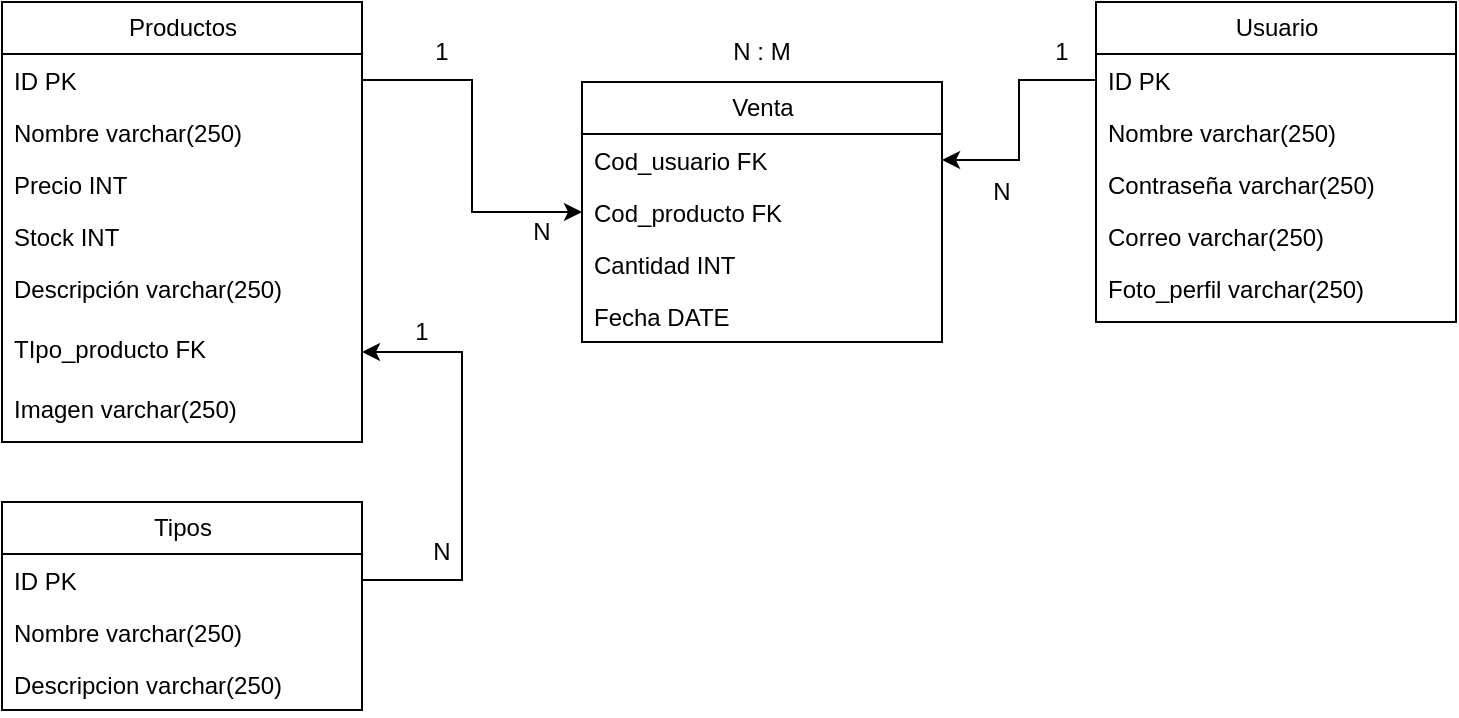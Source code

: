 <mxfile version="26.0.11">
  <diagram name="Página-1" id="gNDLW_Uk3RehQbitiQUv">
    <mxGraphModel dx="934" dy="458" grid="1" gridSize="10" guides="1" tooltips="1" connect="1" arrows="1" fold="1" page="1" pageScale="1" pageWidth="827" pageHeight="1169" math="0" shadow="0">
      <root>
        <mxCell id="0" />
        <mxCell id="1" parent="0" />
        <mxCell id="Cflmr84hoL5j5Frfkjcw-1" value="Productos" style="swimlane;fontStyle=0;childLayout=stackLayout;horizontal=1;startSize=26;fillColor=none;horizontalStack=0;resizeParent=1;resizeParentMax=0;resizeLast=0;collapsible=1;marginBottom=0;html=1;" vertex="1" parent="1">
          <mxGeometry x="100" y="60" width="180" height="220" as="geometry" />
        </mxCell>
        <mxCell id="Cflmr84hoL5j5Frfkjcw-2" value="ID PK" style="text;strokeColor=none;fillColor=none;align=left;verticalAlign=top;spacingLeft=4;spacingRight=4;overflow=hidden;rotatable=0;points=[[0,0.5],[1,0.5]];portConstraint=eastwest;whiteSpace=wrap;html=1;" vertex="1" parent="Cflmr84hoL5j5Frfkjcw-1">
          <mxGeometry y="26" width="180" height="26" as="geometry" />
        </mxCell>
        <mxCell id="Cflmr84hoL5j5Frfkjcw-3" value="Nombre varchar(250)" style="text;strokeColor=none;fillColor=none;align=left;verticalAlign=top;spacingLeft=4;spacingRight=4;overflow=hidden;rotatable=0;points=[[0,0.5],[1,0.5]];portConstraint=eastwest;whiteSpace=wrap;html=1;" vertex="1" parent="Cflmr84hoL5j5Frfkjcw-1">
          <mxGeometry y="52" width="180" height="26" as="geometry" />
        </mxCell>
        <mxCell id="Cflmr84hoL5j5Frfkjcw-6" value="&lt;div&gt;Precio INT&lt;/div&gt;&lt;div&gt;&lt;br&gt;&lt;/div&gt;" style="text;strokeColor=none;fillColor=none;align=left;verticalAlign=top;spacingLeft=4;spacingRight=4;overflow=hidden;rotatable=0;points=[[0,0.5],[1,0.5]];portConstraint=eastwest;whiteSpace=wrap;html=1;" vertex="1" parent="Cflmr84hoL5j5Frfkjcw-1">
          <mxGeometry y="78" width="180" height="26" as="geometry" />
        </mxCell>
        <mxCell id="Cflmr84hoL5j5Frfkjcw-5" value="Stock INT" style="text;strokeColor=none;fillColor=none;align=left;verticalAlign=top;spacingLeft=4;spacingRight=4;overflow=hidden;rotatable=0;points=[[0,0.5],[1,0.5]];portConstraint=eastwest;whiteSpace=wrap;html=1;" vertex="1" parent="Cflmr84hoL5j5Frfkjcw-1">
          <mxGeometry y="104" width="180" height="26" as="geometry" />
        </mxCell>
        <mxCell id="Cflmr84hoL5j5Frfkjcw-7" value="Descripción varchar(250)" style="text;strokeColor=none;fillColor=none;align=left;verticalAlign=top;spacingLeft=4;spacingRight=4;overflow=hidden;rotatable=0;points=[[0,0.5],[1,0.5]];portConstraint=eastwest;whiteSpace=wrap;html=1;" vertex="1" parent="Cflmr84hoL5j5Frfkjcw-1">
          <mxGeometry y="130" width="180" height="30" as="geometry" />
        </mxCell>
        <mxCell id="Cflmr84hoL5j5Frfkjcw-8" value="TIpo_producto FK" style="text;strokeColor=none;fillColor=none;align=left;verticalAlign=top;spacingLeft=4;spacingRight=4;overflow=hidden;rotatable=0;points=[[0,0.5],[1,0.5]];portConstraint=eastwest;whiteSpace=wrap;html=1;" vertex="1" parent="Cflmr84hoL5j5Frfkjcw-1">
          <mxGeometry y="160" width="180" height="30" as="geometry" />
        </mxCell>
        <mxCell id="Cflmr84hoL5j5Frfkjcw-4" value="Imagen varchar(250)" style="text;strokeColor=none;fillColor=none;align=left;verticalAlign=top;spacingLeft=4;spacingRight=4;overflow=hidden;rotatable=0;points=[[0,0.5],[1,0.5]];portConstraint=eastwest;whiteSpace=wrap;html=1;" vertex="1" parent="Cflmr84hoL5j5Frfkjcw-1">
          <mxGeometry y="190" width="180" height="30" as="geometry" />
        </mxCell>
        <mxCell id="Cflmr84hoL5j5Frfkjcw-9" value="Venta" style="swimlane;fontStyle=0;childLayout=stackLayout;horizontal=1;startSize=26;fillColor=none;horizontalStack=0;resizeParent=1;resizeParentMax=0;resizeLast=0;collapsible=1;marginBottom=0;html=1;" vertex="1" parent="1">
          <mxGeometry x="390" y="100" width="180" height="130" as="geometry" />
        </mxCell>
        <mxCell id="Cflmr84hoL5j5Frfkjcw-10" value="Cod_usuario FK" style="text;strokeColor=none;fillColor=none;align=left;verticalAlign=top;spacingLeft=4;spacingRight=4;overflow=hidden;rotatable=0;points=[[0,0.5],[1,0.5]];portConstraint=eastwest;whiteSpace=wrap;html=1;" vertex="1" parent="Cflmr84hoL5j5Frfkjcw-9">
          <mxGeometry y="26" width="180" height="26" as="geometry" />
        </mxCell>
        <mxCell id="Cflmr84hoL5j5Frfkjcw-11" value="Cod_producto FK" style="text;strokeColor=none;fillColor=none;align=left;verticalAlign=top;spacingLeft=4;spacingRight=4;overflow=hidden;rotatable=0;points=[[0,0.5],[1,0.5]];portConstraint=eastwest;whiteSpace=wrap;html=1;" vertex="1" parent="Cflmr84hoL5j5Frfkjcw-9">
          <mxGeometry y="52" width="180" height="26" as="geometry" />
        </mxCell>
        <mxCell id="Cflmr84hoL5j5Frfkjcw-12" value="Cantidad INT" style="text;strokeColor=none;fillColor=none;align=left;verticalAlign=top;spacingLeft=4;spacingRight=4;overflow=hidden;rotatable=0;points=[[0,0.5],[1,0.5]];portConstraint=eastwest;whiteSpace=wrap;html=1;" vertex="1" parent="Cflmr84hoL5j5Frfkjcw-9">
          <mxGeometry y="78" width="180" height="26" as="geometry" />
        </mxCell>
        <mxCell id="Cflmr84hoL5j5Frfkjcw-13" value="Fecha DATE" style="text;strokeColor=none;fillColor=none;align=left;verticalAlign=top;spacingLeft=4;spacingRight=4;overflow=hidden;rotatable=0;points=[[0,0.5],[1,0.5]];portConstraint=eastwest;whiteSpace=wrap;html=1;" vertex="1" parent="Cflmr84hoL5j5Frfkjcw-9">
          <mxGeometry y="104" width="180" height="26" as="geometry" />
        </mxCell>
        <mxCell id="Cflmr84hoL5j5Frfkjcw-17" value="Usuario" style="swimlane;fontStyle=0;childLayout=stackLayout;horizontal=1;startSize=26;fillColor=none;horizontalStack=0;resizeParent=1;resizeParentMax=0;resizeLast=0;collapsible=1;marginBottom=0;html=1;" vertex="1" parent="1">
          <mxGeometry x="647" y="60" width="180" height="160" as="geometry" />
        </mxCell>
        <mxCell id="Cflmr84hoL5j5Frfkjcw-18" value="ID PK" style="text;strokeColor=none;fillColor=none;align=left;verticalAlign=top;spacingLeft=4;spacingRight=4;overflow=hidden;rotatable=0;points=[[0,0.5],[1,0.5]];portConstraint=eastwest;whiteSpace=wrap;html=1;" vertex="1" parent="Cflmr84hoL5j5Frfkjcw-17">
          <mxGeometry y="26" width="180" height="26" as="geometry" />
        </mxCell>
        <mxCell id="Cflmr84hoL5j5Frfkjcw-19" value="Nombre varchar(250)" style="text;strokeColor=none;fillColor=none;align=left;verticalAlign=top;spacingLeft=4;spacingRight=4;overflow=hidden;rotatable=0;points=[[0,0.5],[1,0.5]];portConstraint=eastwest;whiteSpace=wrap;html=1;" vertex="1" parent="Cflmr84hoL5j5Frfkjcw-17">
          <mxGeometry y="52" width="180" height="26" as="geometry" />
        </mxCell>
        <mxCell id="Cflmr84hoL5j5Frfkjcw-20" value="Contraseña varchar(250)" style="text;strokeColor=none;fillColor=none;align=left;verticalAlign=top;spacingLeft=4;spacingRight=4;overflow=hidden;rotatable=0;points=[[0,0.5],[1,0.5]];portConstraint=eastwest;whiteSpace=wrap;html=1;" vertex="1" parent="Cflmr84hoL5j5Frfkjcw-17">
          <mxGeometry y="78" width="180" height="26" as="geometry" />
        </mxCell>
        <mxCell id="Cflmr84hoL5j5Frfkjcw-21" value="Correo varchar(250)" style="text;strokeColor=none;fillColor=none;align=left;verticalAlign=top;spacingLeft=4;spacingRight=4;overflow=hidden;rotatable=0;points=[[0,0.5],[1,0.5]];portConstraint=eastwest;whiteSpace=wrap;html=1;" vertex="1" parent="Cflmr84hoL5j5Frfkjcw-17">
          <mxGeometry y="104" width="180" height="26" as="geometry" />
        </mxCell>
        <mxCell id="Cflmr84hoL5j5Frfkjcw-22" value="Foto_perfil varchar(250)" style="text;strokeColor=none;fillColor=none;align=left;verticalAlign=top;spacingLeft=4;spacingRight=4;overflow=hidden;rotatable=0;points=[[0,0.5],[1,0.5]];portConstraint=eastwest;whiteSpace=wrap;html=1;" vertex="1" parent="Cflmr84hoL5j5Frfkjcw-17">
          <mxGeometry y="130" width="180" height="30" as="geometry" />
        </mxCell>
        <mxCell id="Cflmr84hoL5j5Frfkjcw-25" value="Tipos" style="swimlane;fontStyle=0;childLayout=stackLayout;horizontal=1;startSize=26;fillColor=none;horizontalStack=0;resizeParent=1;resizeParentMax=0;resizeLast=0;collapsible=1;marginBottom=0;html=1;" vertex="1" parent="1">
          <mxGeometry x="100" y="310" width="180" height="104" as="geometry" />
        </mxCell>
        <mxCell id="Cflmr84hoL5j5Frfkjcw-26" value="ID PK" style="text;strokeColor=none;fillColor=none;align=left;verticalAlign=top;spacingLeft=4;spacingRight=4;overflow=hidden;rotatable=0;points=[[0,0.5],[1,0.5]];portConstraint=eastwest;whiteSpace=wrap;html=1;" vertex="1" parent="Cflmr84hoL5j5Frfkjcw-25">
          <mxGeometry y="26" width="180" height="26" as="geometry" />
        </mxCell>
        <mxCell id="Cflmr84hoL5j5Frfkjcw-27" value="Nombre varchar(250)" style="text;strokeColor=none;fillColor=none;align=left;verticalAlign=top;spacingLeft=4;spacingRight=4;overflow=hidden;rotatable=0;points=[[0,0.5],[1,0.5]];portConstraint=eastwest;whiteSpace=wrap;html=1;" vertex="1" parent="Cflmr84hoL5j5Frfkjcw-25">
          <mxGeometry y="52" width="180" height="26" as="geometry" />
        </mxCell>
        <mxCell id="Cflmr84hoL5j5Frfkjcw-28" value="Descripcion varchar(250)" style="text;strokeColor=none;fillColor=none;align=left;verticalAlign=top;spacingLeft=4;spacingRight=4;overflow=hidden;rotatable=0;points=[[0,0.5],[1,0.5]];portConstraint=eastwest;whiteSpace=wrap;html=1;" vertex="1" parent="Cflmr84hoL5j5Frfkjcw-25">
          <mxGeometry y="78" width="180" height="26" as="geometry" />
        </mxCell>
        <mxCell id="Cflmr84hoL5j5Frfkjcw-30" style="edgeStyle=orthogonalEdgeStyle;rounded=0;orthogonalLoop=1;jettySize=auto;html=1;exitX=1;exitY=0.5;exitDx=0;exitDy=0;entryX=1;entryY=0.5;entryDx=0;entryDy=0;" edge="1" parent="1" source="Cflmr84hoL5j5Frfkjcw-26" target="Cflmr84hoL5j5Frfkjcw-8">
          <mxGeometry relative="1" as="geometry">
            <Array as="points">
              <mxPoint x="330" y="349" />
              <mxPoint x="330" y="235" />
            </Array>
          </mxGeometry>
        </mxCell>
        <mxCell id="Cflmr84hoL5j5Frfkjcw-31" style="edgeStyle=orthogonalEdgeStyle;rounded=0;orthogonalLoop=1;jettySize=auto;html=1;exitX=1;exitY=0.5;exitDx=0;exitDy=0;entryX=0;entryY=0.5;entryDx=0;entryDy=0;" edge="1" parent="1" source="Cflmr84hoL5j5Frfkjcw-2" target="Cflmr84hoL5j5Frfkjcw-11">
          <mxGeometry relative="1" as="geometry" />
        </mxCell>
        <mxCell id="Cflmr84hoL5j5Frfkjcw-32" style="edgeStyle=orthogonalEdgeStyle;rounded=0;orthogonalLoop=1;jettySize=auto;html=1;exitX=0;exitY=0.5;exitDx=0;exitDy=0;entryX=1;entryY=0.5;entryDx=0;entryDy=0;" edge="1" parent="1" source="Cflmr84hoL5j5Frfkjcw-18" target="Cflmr84hoL5j5Frfkjcw-10">
          <mxGeometry relative="1" as="geometry" />
        </mxCell>
        <mxCell id="Cflmr84hoL5j5Frfkjcw-33" value="N : M" style="text;html=1;align=center;verticalAlign=middle;whiteSpace=wrap;rounded=0;" vertex="1" parent="1">
          <mxGeometry x="450" y="70" width="60" height="30" as="geometry" />
        </mxCell>
        <mxCell id="Cflmr84hoL5j5Frfkjcw-34" value="1" style="text;html=1;align=center;verticalAlign=middle;whiteSpace=wrap;rounded=0;" vertex="1" parent="1">
          <mxGeometry x="290" y="70" width="60" height="30" as="geometry" />
        </mxCell>
        <mxCell id="Cflmr84hoL5j5Frfkjcw-35" value="1" style="text;html=1;align=center;verticalAlign=middle;whiteSpace=wrap;rounded=0;" vertex="1" parent="1">
          <mxGeometry x="600" y="70" width="60" height="30" as="geometry" />
        </mxCell>
        <mxCell id="Cflmr84hoL5j5Frfkjcw-36" value="N" style="text;html=1;align=center;verticalAlign=middle;whiteSpace=wrap;rounded=0;" vertex="1" parent="1">
          <mxGeometry x="340" y="160" width="60" height="30" as="geometry" />
        </mxCell>
        <mxCell id="Cflmr84hoL5j5Frfkjcw-37" value="N" style="text;html=1;align=center;verticalAlign=middle;whiteSpace=wrap;rounded=0;" vertex="1" parent="1">
          <mxGeometry x="570" y="140" width="60" height="30" as="geometry" />
        </mxCell>
        <mxCell id="Cflmr84hoL5j5Frfkjcw-38" value="N" style="text;html=1;align=center;verticalAlign=middle;whiteSpace=wrap;rounded=0;" vertex="1" parent="1">
          <mxGeometry x="290" y="320" width="60" height="30" as="geometry" />
        </mxCell>
        <mxCell id="Cflmr84hoL5j5Frfkjcw-39" value="1" style="text;html=1;align=center;verticalAlign=middle;whiteSpace=wrap;rounded=0;" vertex="1" parent="1">
          <mxGeometry x="280" y="210" width="60" height="30" as="geometry" />
        </mxCell>
      </root>
    </mxGraphModel>
  </diagram>
</mxfile>
